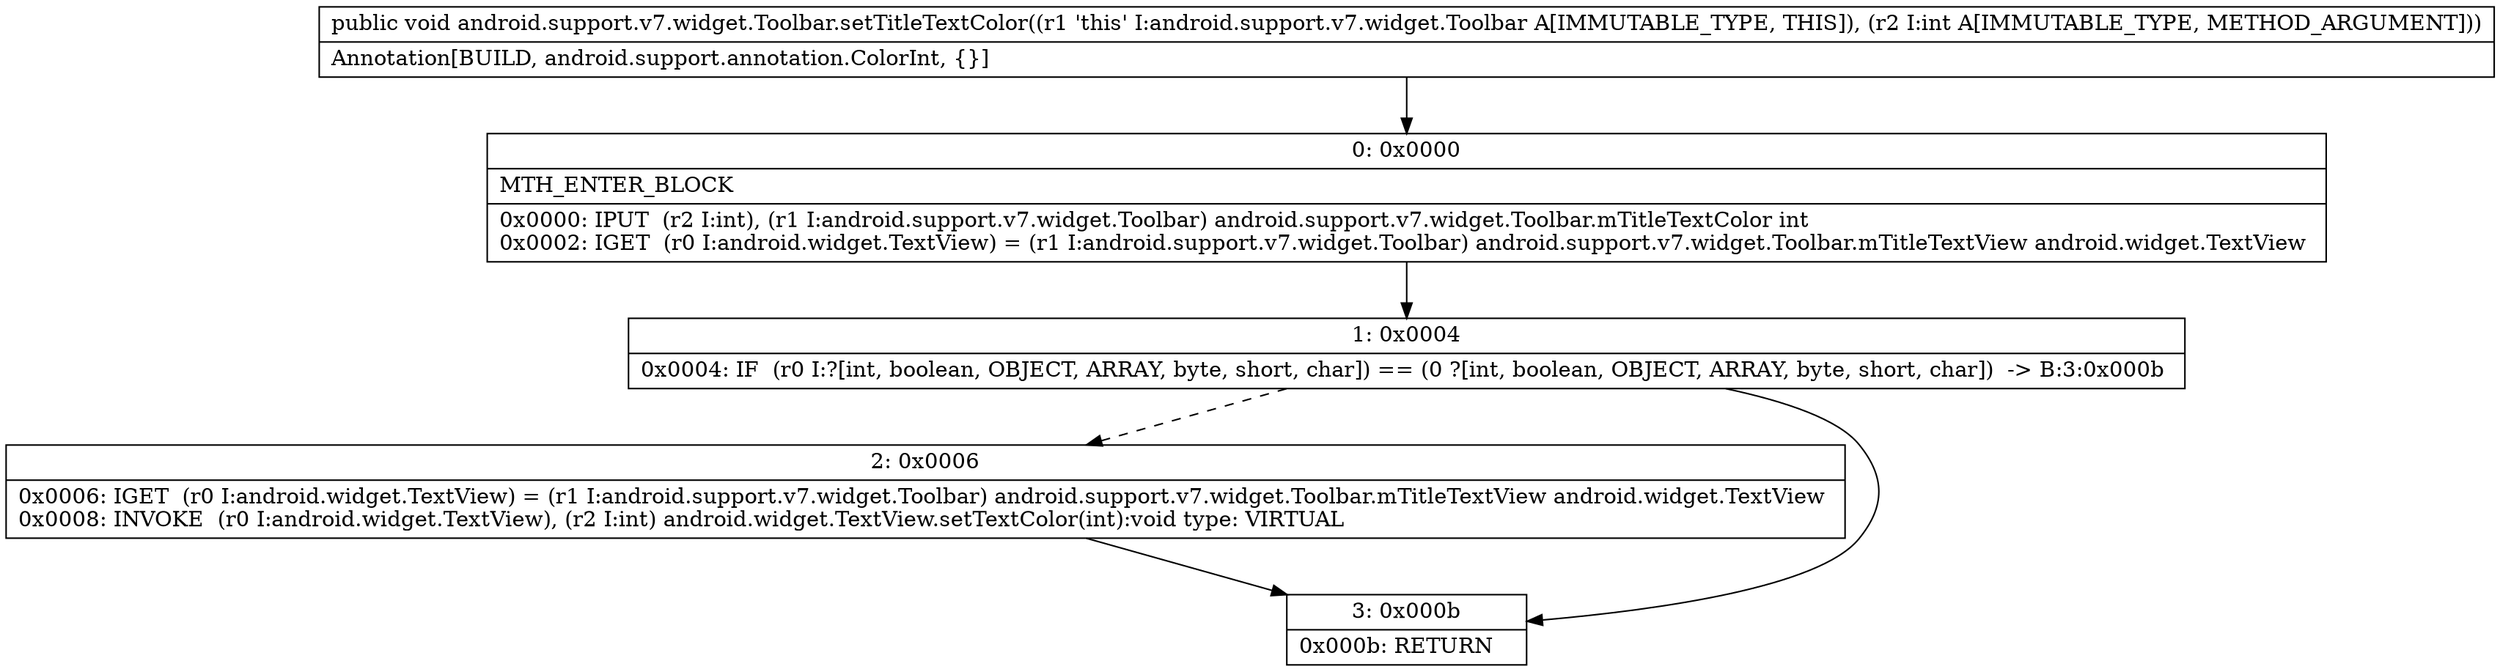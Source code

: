 digraph "CFG forandroid.support.v7.widget.Toolbar.setTitleTextColor(I)V" {
Node_0 [shape=record,label="{0\:\ 0x0000|MTH_ENTER_BLOCK\l|0x0000: IPUT  (r2 I:int), (r1 I:android.support.v7.widget.Toolbar) android.support.v7.widget.Toolbar.mTitleTextColor int \l0x0002: IGET  (r0 I:android.widget.TextView) = (r1 I:android.support.v7.widget.Toolbar) android.support.v7.widget.Toolbar.mTitleTextView android.widget.TextView \l}"];
Node_1 [shape=record,label="{1\:\ 0x0004|0x0004: IF  (r0 I:?[int, boolean, OBJECT, ARRAY, byte, short, char]) == (0 ?[int, boolean, OBJECT, ARRAY, byte, short, char])  \-\> B:3:0x000b \l}"];
Node_2 [shape=record,label="{2\:\ 0x0006|0x0006: IGET  (r0 I:android.widget.TextView) = (r1 I:android.support.v7.widget.Toolbar) android.support.v7.widget.Toolbar.mTitleTextView android.widget.TextView \l0x0008: INVOKE  (r0 I:android.widget.TextView), (r2 I:int) android.widget.TextView.setTextColor(int):void type: VIRTUAL \l}"];
Node_3 [shape=record,label="{3\:\ 0x000b|0x000b: RETURN   \l}"];
MethodNode[shape=record,label="{public void android.support.v7.widget.Toolbar.setTitleTextColor((r1 'this' I:android.support.v7.widget.Toolbar A[IMMUTABLE_TYPE, THIS]), (r2 I:int A[IMMUTABLE_TYPE, METHOD_ARGUMENT]))  | Annotation[BUILD, android.support.annotation.ColorInt, \{\}]\l}"];
MethodNode -> Node_0;
Node_0 -> Node_1;
Node_1 -> Node_2[style=dashed];
Node_1 -> Node_3;
Node_2 -> Node_3;
}

